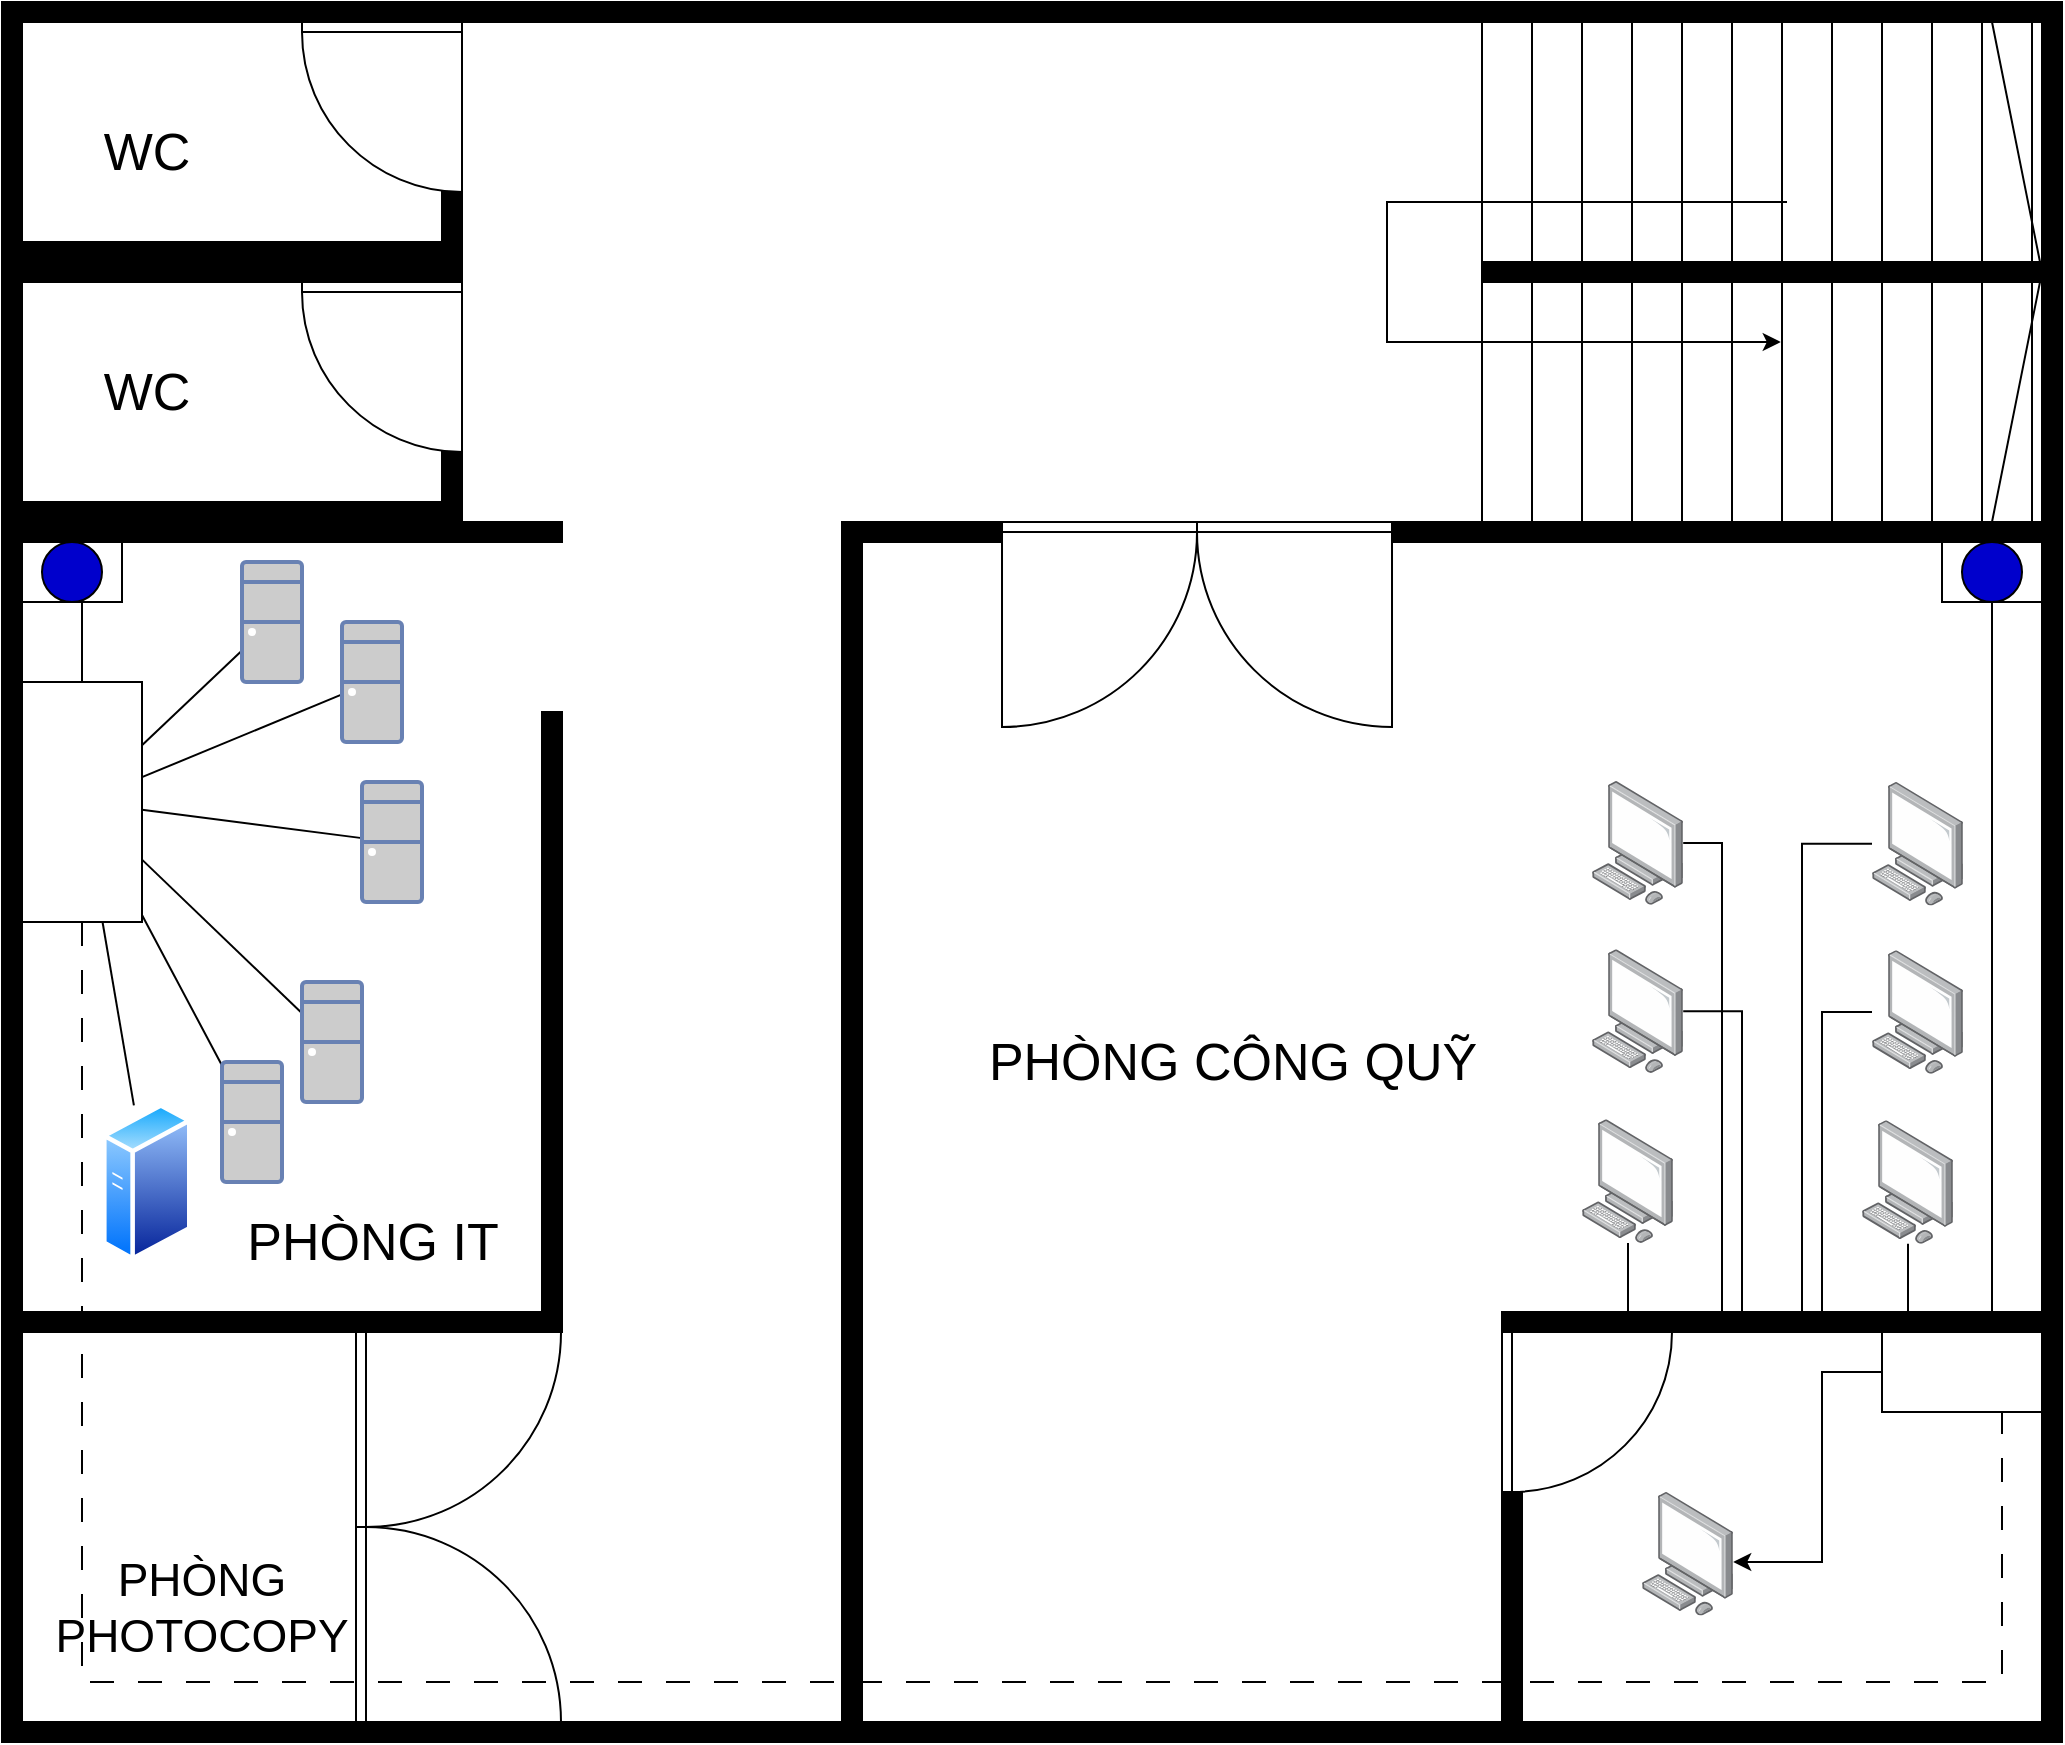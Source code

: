 <mxfile version="24.0.0" type="google">
  <diagram name="Page-1" id="5PN9Oy-pW7EhWFwqKBNX">
    <mxGraphModel grid="1" page="1" gridSize="10" guides="1" tooltips="1" connect="1" arrows="1" fold="1" pageScale="1" pageWidth="850" pageHeight="1100" math="0" shadow="0">
      <root>
        <mxCell id="0" />
        <mxCell id="1" parent="0" />
        <mxCell id="iMXK-j6BJx4w927v8owd-23" value="" style="verticalLabelPosition=bottom;html=1;verticalAlign=top;align=center;shape=mxgraph.floorplan.doorDouble;aspect=fixed;direction=north;" vertex="1" parent="1">
          <mxGeometry x="267" y="665" width="103.59" height="195" as="geometry" />
        </mxCell>
        <mxCell id="iMXK-j6BJx4w927v8owd-1" value="" style="verticalLabelPosition=bottom;html=1;verticalAlign=top;align=center;shape=mxgraph.floorplan.wallU;fillColor=strokeColor;direction=north;" vertex="1" parent="1">
          <mxGeometry x="90" y="260" width="280" height="610" as="geometry" />
        </mxCell>
        <mxCell id="iMXK-j6BJx4w927v8owd-11" style="rounded=0;orthogonalLoop=1;jettySize=auto;html=1;endArrow=none;endFill=0;" edge="1" parent="1" source="iMXK-j6BJx4w927v8owd-2" target="iMXK-j6BJx4w927v8owd-4">
          <mxGeometry relative="1" as="geometry" />
        </mxCell>
        <mxCell id="iMXK-j6BJx4w927v8owd-12" style="rounded=0;orthogonalLoop=1;jettySize=auto;html=1;endArrow=none;endFill=0;" edge="1" parent="1" source="iMXK-j6BJx4w927v8owd-2" target="iMXK-j6BJx4w927v8owd-5">
          <mxGeometry relative="1" as="geometry" />
        </mxCell>
        <mxCell id="iMXK-j6BJx4w927v8owd-13" style="rounded=0;orthogonalLoop=1;jettySize=auto;html=1;endArrow=none;endFill=0;" edge="1" parent="1" source="iMXK-j6BJx4w927v8owd-2" target="iMXK-j6BJx4w927v8owd-6">
          <mxGeometry relative="1" as="geometry" />
        </mxCell>
        <mxCell id="iMXK-j6BJx4w927v8owd-14" style="rounded=0;orthogonalLoop=1;jettySize=auto;html=1;endArrow=none;endFill=0;" edge="1" parent="1" source="iMXK-j6BJx4w927v8owd-2" target="iMXK-j6BJx4w927v8owd-7">
          <mxGeometry relative="1" as="geometry" />
        </mxCell>
        <mxCell id="iMXK-j6BJx4w927v8owd-15" style="rounded=0;orthogonalLoop=1;jettySize=auto;html=1;endArrow=none;endFill=0;" edge="1" parent="1" source="iMXK-j6BJx4w927v8owd-2" target="iMXK-j6BJx4w927v8owd-8">
          <mxGeometry relative="1" as="geometry" />
        </mxCell>
        <mxCell id="iMXK-j6BJx4w927v8owd-16" style="rounded=0;orthogonalLoop=1;jettySize=auto;html=1;endArrow=none;endFill=0;" edge="1" parent="1" source="iMXK-j6BJx4w927v8owd-2" target="iMXK-j6BJx4w927v8owd-10">
          <mxGeometry relative="1" as="geometry" />
        </mxCell>
        <mxCell id="iMXK-j6BJx4w927v8owd-76" style="edgeStyle=orthogonalEdgeStyle;rounded=0;orthogonalLoop=1;jettySize=auto;html=1;endArrow=none;endFill=0;dashed=1;dashPattern=12 12;" edge="1" parent="1" source="iMXK-j6BJx4w927v8owd-2" target="iMXK-j6BJx4w927v8owd-49">
          <mxGeometry relative="1" as="geometry">
            <Array as="points">
              <mxPoint x="130" y="840" />
              <mxPoint x="1090" y="840" />
            </Array>
          </mxGeometry>
        </mxCell>
        <mxCell id="iMXK-j6BJx4w927v8owd-2" value="" style="rounded=0;whiteSpace=wrap;html=1;rotation=90;direction=east;" vertex="1" parent="1">
          <mxGeometry x="70" y="370" width="120" height="60" as="geometry" />
        </mxCell>
        <mxCell id="iMXK-j6BJx4w927v8owd-3" value="" style="verticalLabelPosition=bottom;html=1;verticalAlign=top;align=center;shape=mxgraph.floorplan.wall;fillColor=strokeColor;" vertex="1" parent="1">
          <mxGeometry x="100" y="655" width="270" height="10" as="geometry" />
        </mxCell>
        <mxCell id="iMXK-j6BJx4w927v8owd-4" value="" style="fontColor=#0066CC;verticalAlign=top;verticalLabelPosition=bottom;labelPosition=center;align=center;html=1;outlineConnect=0;fillColor=#CCCCCC;strokeColor=#6881B3;gradientColor=none;gradientDirection=north;strokeWidth=2;shape=mxgraph.networks.desktop_pc;" vertex="1" parent="1">
          <mxGeometry x="210" y="280" width="30" height="60" as="geometry" />
        </mxCell>
        <mxCell id="iMXK-j6BJx4w927v8owd-5" value="" style="fontColor=#0066CC;verticalAlign=top;verticalLabelPosition=bottom;labelPosition=center;align=center;html=1;outlineConnect=0;fillColor=#CCCCCC;strokeColor=#6881B3;gradientColor=none;gradientDirection=north;strokeWidth=2;shape=mxgraph.networks.desktop_pc;" vertex="1" parent="1">
          <mxGeometry x="260" y="310" width="30" height="60" as="geometry" />
        </mxCell>
        <mxCell id="iMXK-j6BJx4w927v8owd-6" value="" style="fontColor=#0066CC;verticalAlign=top;verticalLabelPosition=bottom;labelPosition=center;align=center;html=1;outlineConnect=0;fillColor=#CCCCCC;strokeColor=#6881B3;gradientColor=none;gradientDirection=north;strokeWidth=2;shape=mxgraph.networks.desktop_pc;" vertex="1" parent="1">
          <mxGeometry x="240" y="490" width="30" height="60" as="geometry" />
        </mxCell>
        <mxCell id="iMXK-j6BJx4w927v8owd-7" value="" style="fontColor=#0066CC;verticalAlign=top;verticalLabelPosition=bottom;labelPosition=center;align=center;html=1;outlineConnect=0;fillColor=#CCCCCC;strokeColor=#6881B3;gradientColor=none;gradientDirection=north;strokeWidth=2;shape=mxgraph.networks.desktop_pc;" vertex="1" parent="1">
          <mxGeometry x="270" y="390" width="30" height="60" as="geometry" />
        </mxCell>
        <mxCell id="iMXK-j6BJx4w927v8owd-8" value="" style="fontColor=#0066CC;verticalAlign=top;verticalLabelPosition=bottom;labelPosition=center;align=center;html=1;outlineConnect=0;fillColor=#CCCCCC;strokeColor=#6881B3;gradientColor=none;gradientDirection=north;strokeWidth=2;shape=mxgraph.networks.desktop_pc;" vertex="1" parent="1">
          <mxGeometry x="200" y="530" width="30" height="60" as="geometry" />
        </mxCell>
        <mxCell id="iMXK-j6BJx4w927v8owd-10" value="" style="image;aspect=fixed;perimeter=ellipsePerimeter;html=1;align=center;shadow=0;dashed=0;spacingTop=3;image=img/lib/active_directory/generic_server.svg;" vertex="1" parent="1">
          <mxGeometry x="140" y="550" width="44.8" height="80" as="geometry" />
        </mxCell>
        <mxCell id="iMXK-j6BJx4w927v8owd-20" style="edgeStyle=orthogonalEdgeStyle;rounded=0;orthogonalLoop=1;jettySize=auto;html=1;endArrow=none;endFill=0;" edge="1" parent="1" source="iMXK-j6BJx4w927v8owd-17" target="iMXK-j6BJx4w927v8owd-2">
          <mxGeometry relative="1" as="geometry">
            <Array as="points">
              <mxPoint x="130" y="310" />
              <mxPoint x="130" y="310" />
            </Array>
          </mxGeometry>
        </mxCell>
        <mxCell id="iMXK-j6BJx4w927v8owd-17" value="" style="rounded=0;whiteSpace=wrap;html=1;" vertex="1" parent="1">
          <mxGeometry x="100" y="270" width="50" height="30" as="geometry" />
        </mxCell>
        <mxCell id="iMXK-j6BJx4w927v8owd-18" value="" style="ellipse;whiteSpace=wrap;html=1;aspect=fixed;fillColor=#0000CC;strokeColor=#000000;" vertex="1" parent="1">
          <mxGeometry x="110" y="270" width="30" height="30" as="geometry" />
        </mxCell>
        <mxCell id="iMXK-j6BJx4w927v8owd-21" value="" style="shape=image;html=1;verticalAlign=top;verticalLabelPosition=bottom;labelBackgroundColor=#ffffff;imageAspect=0;aspect=fixed;image=https://cdn1.iconfinder.com/data/icons/bootstrap-vol-3/16/outlet-128.png" vertex="1" parent="1">
          <mxGeometry x="147.4" y="705" width="30" height="30" as="geometry" />
        </mxCell>
        <mxCell id="iMXK-j6BJx4w927v8owd-22" value="" style="shape=image;html=1;verticalAlign=top;verticalLabelPosition=bottom;labelBackgroundColor=#ffffff;imageAspect=0;aspect=fixed;image=https://cdn1.iconfinder.com/data/icons/bootstrap-vol-3/16/outlet-128.png" vertex="1" parent="1">
          <mxGeometry x="147.4" y="740" width="30" height="30" as="geometry" />
        </mxCell>
        <mxCell id="iMXK-j6BJx4w927v8owd-25" value="" style="verticalLabelPosition=bottom;html=1;verticalAlign=top;align=center;shape=mxgraph.floorplan.wall;fillColor=strokeColor;direction=south;" vertex="1" parent="1">
          <mxGeometry x="360" y="355" width="10" height="300" as="geometry" />
        </mxCell>
        <mxCell id="iMXK-j6BJx4w927v8owd-26" value="" style="verticalLabelPosition=bottom;html=1;verticalAlign=top;align=center;shape=mxgraph.floorplan.doorRight;aspect=fixed;direction=north;" vertex="1" parent="1">
          <mxGeometry x="840" y="665" width="85" height="80" as="geometry" />
        </mxCell>
        <mxCell id="iMXK-j6BJx4w927v8owd-27" value="" style="verticalLabelPosition=bottom;html=1;verticalAlign=top;align=center;shape=mxgraph.floorplan.wall;fillColor=strokeColor;direction=west;" vertex="1" parent="1">
          <mxGeometry x="360" y="860" width="160" height="10" as="geometry" />
        </mxCell>
        <mxCell id="iMXK-j6BJx4w927v8owd-28" value="" style="verticalLabelPosition=bottom;html=1;verticalAlign=top;align=center;shape=mxgraph.floorplan.wallU;fillColor=strokeColor;direction=north;" vertex="1" parent="1">
          <mxGeometry x="90" y="130" width="230" height="130" as="geometry" />
        </mxCell>
        <mxCell id="iMXK-j6BJx4w927v8owd-31" value="" style="verticalLabelPosition=bottom;html=1;verticalAlign=top;align=center;shape=mxgraph.floorplan.wallU;fillColor=strokeColor;direction=north;" vertex="1" parent="1">
          <mxGeometry x="90" width="230" height="130" as="geometry" />
        </mxCell>
        <mxCell id="iMXK-j6BJx4w927v8owd-32" value="" style="verticalLabelPosition=bottom;html=1;verticalAlign=top;align=center;shape=mxgraph.floorplan.doorRight;aspect=fixed;direction=east;" vertex="1" parent="1">
          <mxGeometry x="240" y="140" width="80" height="85" as="geometry" />
        </mxCell>
        <mxCell id="iMXK-j6BJx4w927v8owd-33" value="" style="verticalLabelPosition=bottom;html=1;verticalAlign=top;align=center;shape=mxgraph.floorplan.doorRight;aspect=fixed;direction=east;" vertex="1" parent="1">
          <mxGeometry x="240" y="10" width="80" height="85" as="geometry" />
        </mxCell>
        <mxCell id="iMXK-j6BJx4w927v8owd-34" value="" style="verticalLabelPosition=bottom;html=1;verticalAlign=top;align=center;shape=mxgraph.floorplan.wall;fillColor=strokeColor;direction=south;" vertex="1" parent="1">
          <mxGeometry x="310" y="95" width="10" height="25" as="geometry" />
        </mxCell>
        <mxCell id="iMXK-j6BJx4w927v8owd-35" value="" style="verticalLabelPosition=bottom;html=1;verticalAlign=top;align=center;shape=mxgraph.floorplan.wall;fillColor=strokeColor;direction=south;" vertex="1" parent="1">
          <mxGeometry x="310" y="225" width="10" height="25" as="geometry" />
        </mxCell>
        <mxCell id="iMXK-j6BJx4w927v8owd-36" value="" style="verticalLabelPosition=bottom;html=1;verticalAlign=top;align=center;shape=mxgraph.floorplan.wall;fillColor=strokeColor;direction=south;" vertex="1" parent="1">
          <mxGeometry x="510" y="260" width="10" height="600" as="geometry" />
        </mxCell>
        <mxCell id="iMXK-j6BJx4w927v8owd-37" value="" style="verticalLabelPosition=bottom;html=1;verticalAlign=top;align=center;shape=mxgraph.floorplan.wall;fillColor=strokeColor;" vertex="1" parent="1">
          <mxGeometry x="520" y="260" width="70" height="10" as="geometry" />
        </mxCell>
        <mxCell id="iMXK-j6BJx4w927v8owd-38" value="" style="verticalLabelPosition=bottom;html=1;verticalAlign=top;align=center;shape=mxgraph.floorplan.wall;fillColor=strokeColor;" vertex="1" parent="1">
          <mxGeometry x="520" y="860" width="600" height="10" as="geometry" />
        </mxCell>
        <mxCell id="iMXK-j6BJx4w927v8owd-39" value="" style="verticalLabelPosition=bottom;html=1;verticalAlign=top;align=center;shape=mxgraph.floorplan.doorDouble;aspect=fixed;direction=east;" vertex="1" parent="1">
          <mxGeometry x="590.005" y="260.005" width="195" height="103.59" as="geometry" />
        </mxCell>
        <mxCell id="iMXK-j6BJx4w927v8owd-41" value="" style="verticalLabelPosition=bottom;html=1;verticalAlign=top;align=center;shape=mxgraph.floorplan.wall;fillColor=strokeColor;" vertex="1" parent="1">
          <mxGeometry x="785.01" y="260" width="334.99" height="10" as="geometry" />
        </mxCell>
        <mxCell id="iMXK-j6BJx4w927v8owd-43" value="" style="verticalLabelPosition=bottom;html=1;verticalAlign=top;align=center;shape=mxgraph.floorplan.wall;fillColor=strokeColor;" vertex="1" parent="1">
          <mxGeometry x="320" width="800" height="10" as="geometry" />
        </mxCell>
        <mxCell id="iMXK-j6BJx4w927v8owd-44" value="" style="verticalLabelPosition=bottom;html=1;verticalAlign=top;align=center;shape=mxgraph.floorplan.wall;fillColor=strokeColor;direction=south;" vertex="1" parent="1">
          <mxGeometry x="1110" y="270" width="10" height="600" as="geometry" />
        </mxCell>
        <mxCell id="iMXK-j6BJx4w927v8owd-45" value="" style="verticalLabelPosition=bottom;html=1;verticalAlign=top;align=center;shape=mxgraph.floorplan.wall;fillColor=strokeColor;direction=south;" vertex="1" parent="1">
          <mxGeometry x="1110" y="10" width="10" height="250" as="geometry" />
        </mxCell>
        <mxCell id="iMXK-j6BJx4w927v8owd-47" value="" style="verticalLabelPosition=bottom;html=1;verticalAlign=top;align=center;shape=mxgraph.floorplan.wall;fillColor=strokeColor;" vertex="1" parent="1">
          <mxGeometry x="840" y="655" width="270" height="10" as="geometry" />
        </mxCell>
        <mxCell id="iMXK-j6BJx4w927v8owd-48" value="" style="image;points=[];aspect=fixed;html=1;align=center;shadow=0;dashed=0;image=img/lib/allied_telesis/computer_and_terminals/Personal_Computer.svg;" vertex="1" parent="1">
          <mxGeometry x="910" y="745" width="45.6" height="61.8" as="geometry" />
        </mxCell>
        <mxCell id="iMXK-j6BJx4w927v8owd-50" style="edgeStyle=orthogonalEdgeStyle;rounded=0;orthogonalLoop=1;jettySize=auto;html=1;" edge="1" parent="1" source="iMXK-j6BJx4w927v8owd-49" target="iMXK-j6BJx4w927v8owd-48">
          <mxGeometry relative="1" as="geometry">
            <Array as="points">
              <mxPoint x="1000" y="685" />
              <mxPoint x="1000" y="780" />
            </Array>
          </mxGeometry>
        </mxCell>
        <mxCell id="iMXK-j6BJx4w927v8owd-49" value="" style="rounded=0;whiteSpace=wrap;html=1;" vertex="1" parent="1">
          <mxGeometry x="1030" y="665" width="80" height="40" as="geometry" />
        </mxCell>
        <mxCell id="iMXK-j6BJx4w927v8owd-51" value="" style="verticalLabelPosition=bottom;html=1;verticalAlign=top;align=center;shape=mxgraph.floorplan.wall;fillColor=strokeColor;direction=south;" vertex="1" parent="1">
          <mxGeometry x="840" y="745" width="10" height="115" as="geometry" />
        </mxCell>
        <mxCell id="iMXK-j6BJx4w927v8owd-69" style="edgeStyle=elbowEdgeStyle;rounded=0;orthogonalLoop=1;jettySize=auto;html=1;endArrow=none;endFill=0;" edge="1" parent="1" source="iMXK-j6BJx4w927v8owd-52" target="iMXK-j6BJx4w927v8owd-47">
          <mxGeometry relative="1" as="geometry" />
        </mxCell>
        <mxCell id="iMXK-j6BJx4w927v8owd-52" value="" style="image;points=[];aspect=fixed;html=1;align=center;shadow=0;dashed=0;image=img/lib/allied_telesis/computer_and_terminals/Personal_Computer.svg;" vertex="1" parent="1">
          <mxGeometry x="880" y="558.65" width="45.6" height="61.8" as="geometry" />
        </mxCell>
        <mxCell id="iMXK-j6BJx4w927v8owd-67" style="rounded=0;orthogonalLoop=1;jettySize=auto;html=1;edgeStyle=elbowEdgeStyle;endArrow=none;endFill=0;" edge="1" parent="1" source="iMXK-j6BJx4w927v8owd-53" target="iMXK-j6BJx4w927v8owd-47">
          <mxGeometry relative="1" as="geometry" />
        </mxCell>
        <mxCell id="iMXK-j6BJx4w927v8owd-53" value="" style="image;points=[];aspect=fixed;html=1;align=center;shadow=0;dashed=0;image=img/lib/allied_telesis/computer_and_terminals/Personal_Computer.svg;" vertex="1" parent="1">
          <mxGeometry x="1020" y="559.1" width="45.6" height="61.8" as="geometry" />
        </mxCell>
        <mxCell id="iMXK-j6BJx4w927v8owd-72" style="edgeStyle=orthogonalEdgeStyle;rounded=0;orthogonalLoop=1;jettySize=auto;html=1;endArrow=none;endFill=0;" edge="1" parent="1" source="iMXK-j6BJx4w927v8owd-54" target="iMXK-j6BJx4w927v8owd-47">
          <mxGeometry relative="1" as="geometry">
            <Array as="points">
              <mxPoint x="960" y="505" />
            </Array>
          </mxGeometry>
        </mxCell>
        <mxCell id="iMXK-j6BJx4w927v8owd-54" value="" style="image;points=[];aspect=fixed;html=1;align=center;shadow=0;dashed=0;image=img/lib/allied_telesis/computer_and_terminals/Personal_Computer.svg;" vertex="1" parent="1">
          <mxGeometry x="885" y="473.65" width="45.6" height="61.8" as="geometry" />
        </mxCell>
        <mxCell id="iMXK-j6BJx4w927v8owd-66" style="edgeStyle=orthogonalEdgeStyle;rounded=0;orthogonalLoop=1;jettySize=auto;html=1;endArrow=none;endFill=0;" edge="1" parent="1" source="iMXK-j6BJx4w927v8owd-55" target="iMXK-j6BJx4w927v8owd-47">
          <mxGeometry relative="1" as="geometry">
            <Array as="points">
              <mxPoint x="1000" y="505" />
            </Array>
          </mxGeometry>
        </mxCell>
        <mxCell id="iMXK-j6BJx4w927v8owd-55" value="" style="image;points=[];aspect=fixed;html=1;align=center;shadow=0;dashed=0;image=img/lib/allied_telesis/computer_and_terminals/Personal_Computer.svg;" vertex="1" parent="1">
          <mxGeometry x="1025" y="474.1" width="45.6" height="61.8" as="geometry" />
        </mxCell>
        <mxCell id="iMXK-j6BJx4w927v8owd-70" style="edgeStyle=elbowEdgeStyle;rounded=0;orthogonalLoop=1;jettySize=auto;html=1;endArrow=none;endFill=0;" edge="1" parent="1" source="iMXK-j6BJx4w927v8owd-56" target="iMXK-j6BJx4w927v8owd-47">
          <mxGeometry relative="1" as="geometry">
            <Array as="points">
              <mxPoint x="950" y="560" />
            </Array>
          </mxGeometry>
        </mxCell>
        <mxCell id="iMXK-j6BJx4w927v8owd-56" value="" style="image;points=[];aspect=fixed;html=1;align=center;shadow=0;dashed=0;image=img/lib/allied_telesis/computer_and_terminals/Personal_Computer.svg;" vertex="1" parent="1">
          <mxGeometry x="885" y="389.55" width="45.6" height="61.8" as="geometry" />
        </mxCell>
        <mxCell id="iMXK-j6BJx4w927v8owd-65" style="edgeStyle=orthogonalEdgeStyle;rounded=0;orthogonalLoop=1;jettySize=auto;html=1;endArrow=none;endFill=0;" edge="1" parent="1" source="iMXK-j6BJx4w927v8owd-57" target="iMXK-j6BJx4w927v8owd-47">
          <mxGeometry relative="1" as="geometry">
            <Array as="points">
              <mxPoint x="990" y="421" />
            </Array>
          </mxGeometry>
        </mxCell>
        <mxCell id="iMXK-j6BJx4w927v8owd-57" value="" style="image;points=[];aspect=fixed;html=1;align=center;shadow=0;dashed=0;image=img/lib/allied_telesis/computer_and_terminals/Personal_Computer.svg;" vertex="1" parent="1">
          <mxGeometry x="1025" y="390" width="45.6" height="61.8" as="geometry" />
        </mxCell>
        <mxCell id="iMXK-j6BJx4w927v8owd-59" value="" style="shape=image;html=1;verticalAlign=top;verticalLabelPosition=bottom;labelBackgroundColor=#ffffff;imageAspect=0;aspect=fixed;image=https://cdn1.iconfinder.com/data/icons/bootstrap-vol-3/16/outlet-128.png" vertex="1" parent="1">
          <mxGeometry x="1040" y="772.5" width="30" height="30" as="geometry" />
        </mxCell>
        <mxCell id="iMXK-j6BJx4w927v8owd-60" value="" style="shape=image;html=1;verticalAlign=top;verticalLabelPosition=bottom;labelBackgroundColor=#ffffff;imageAspect=0;aspect=fixed;image=https://cdn1.iconfinder.com/data/icons/bootstrap-vol-3/16/outlet-128.png" vertex="1" parent="1">
          <mxGeometry x="1040" y="802.5" width="30" height="30" as="geometry" />
        </mxCell>
        <mxCell id="iMXK-j6BJx4w927v8owd-64" style="edgeStyle=orthogonalEdgeStyle;rounded=0;orthogonalLoop=1;jettySize=auto;html=1;" edge="1" parent="1" source="iMXK-j6BJx4w927v8owd-62" target="iMXK-j6BJx4w927v8owd-49">
          <mxGeometry relative="1" as="geometry">
            <Array as="points">
              <mxPoint x="1085" y="580" />
              <mxPoint x="1085" y="580" />
            </Array>
          </mxGeometry>
        </mxCell>
        <mxCell id="iMXK-j6BJx4w927v8owd-62" value="" style="rounded=0;whiteSpace=wrap;html=1;" vertex="1" parent="1">
          <mxGeometry x="1060" y="270" width="50" height="30" as="geometry" />
        </mxCell>
        <mxCell id="iMXK-j6BJx4w927v8owd-63" value="" style="ellipse;whiteSpace=wrap;html=1;aspect=fixed;fillColor=#0000CC;strokeColor=#000000;" vertex="1" parent="1">
          <mxGeometry x="1070" y="270" width="30" height="30" as="geometry" />
        </mxCell>
        <mxCell id="iMXK-j6BJx4w927v8owd-77" value="PHÒNG CÔNG QUỸ" style="text;html=1;align=center;verticalAlign=middle;resizable=0;points=[];autosize=1;strokeColor=none;fillColor=none;strokeWidth=2;fontSize=26;" vertex="1" parent="1">
          <mxGeometry x="570" y="510" width="270" height="40" as="geometry" />
        </mxCell>
        <mxCell id="iMXK-j6BJx4w927v8owd-78" value="PHÒNG IT" style="text;html=1;align=center;verticalAlign=middle;resizable=0;points=[];autosize=1;strokeColor=none;fillColor=none;fontSize=26;" vertex="1" parent="1">
          <mxGeometry x="200" y="600" width="150" height="40" as="geometry" />
        </mxCell>
        <mxCell id="iMXK-j6BJx4w927v8owd-80" value="PHÒNG PHOTOCOPY" style="text;html=1;align=center;verticalAlign=middle;whiteSpace=wrap;rounded=0;fontSize=23;" vertex="1" parent="1">
          <mxGeometry x="160" y="787.5" width="60" height="30" as="geometry" />
        </mxCell>
        <mxCell id="iMXK-j6BJx4w927v8owd-81" value="" style="verticalLabelPosition=bottom;html=1;verticalAlign=top;align=center;shape=mxgraph.floorplan.stairs;" vertex="1" parent="1">
          <mxGeometry x="830" y="10" width="280" height="250" as="geometry" />
        </mxCell>
        <mxCell id="iMXK-j6BJx4w927v8owd-82" value="" style="verticalLabelPosition=bottom;html=1;verticalAlign=top;align=center;shape=mxgraph.floorplan.wall;fillColor=strokeColor;" vertex="1" parent="1">
          <mxGeometry x="830" y="130" width="280" height="10" as="geometry" />
        </mxCell>
        <mxCell id="iMXK-j6BJx4w927v8owd-83" value="" style="endArrow=classic;html=1;rounded=0;" edge="1" parent="1">
          <mxGeometry width="50" height="50" relative="1" as="geometry">
            <mxPoint x="982.5" y="100" as="sourcePoint" />
            <mxPoint x="979.378" y="170" as="targetPoint" />
            <Array as="points">
              <mxPoint x="782.5" y="100" />
              <mxPoint x="782.5" y="170" />
              <mxPoint x="812.5" y="170" />
            </Array>
          </mxGeometry>
        </mxCell>
        <mxCell id="iMXK-j6BJx4w927v8owd-84" value="WC" style="text;html=1;align=center;verticalAlign=middle;resizable=0;points=[];autosize=1;strokeColor=none;fillColor=none;fontSize=26;" vertex="1" parent="1">
          <mxGeometry x="127.4" y="55" width="70" height="40" as="geometry" />
        </mxCell>
        <mxCell id="iMXK-j6BJx4w927v8owd-85" value="WC" style="text;html=1;align=center;verticalAlign=middle;resizable=0;points=[];autosize=1;strokeColor=none;fillColor=none;fontSize=26;" vertex="1" parent="1">
          <mxGeometry x="127.4" y="175" width="70" height="40" as="geometry" />
        </mxCell>
      </root>
    </mxGraphModel>
  </diagram>
</mxfile>
